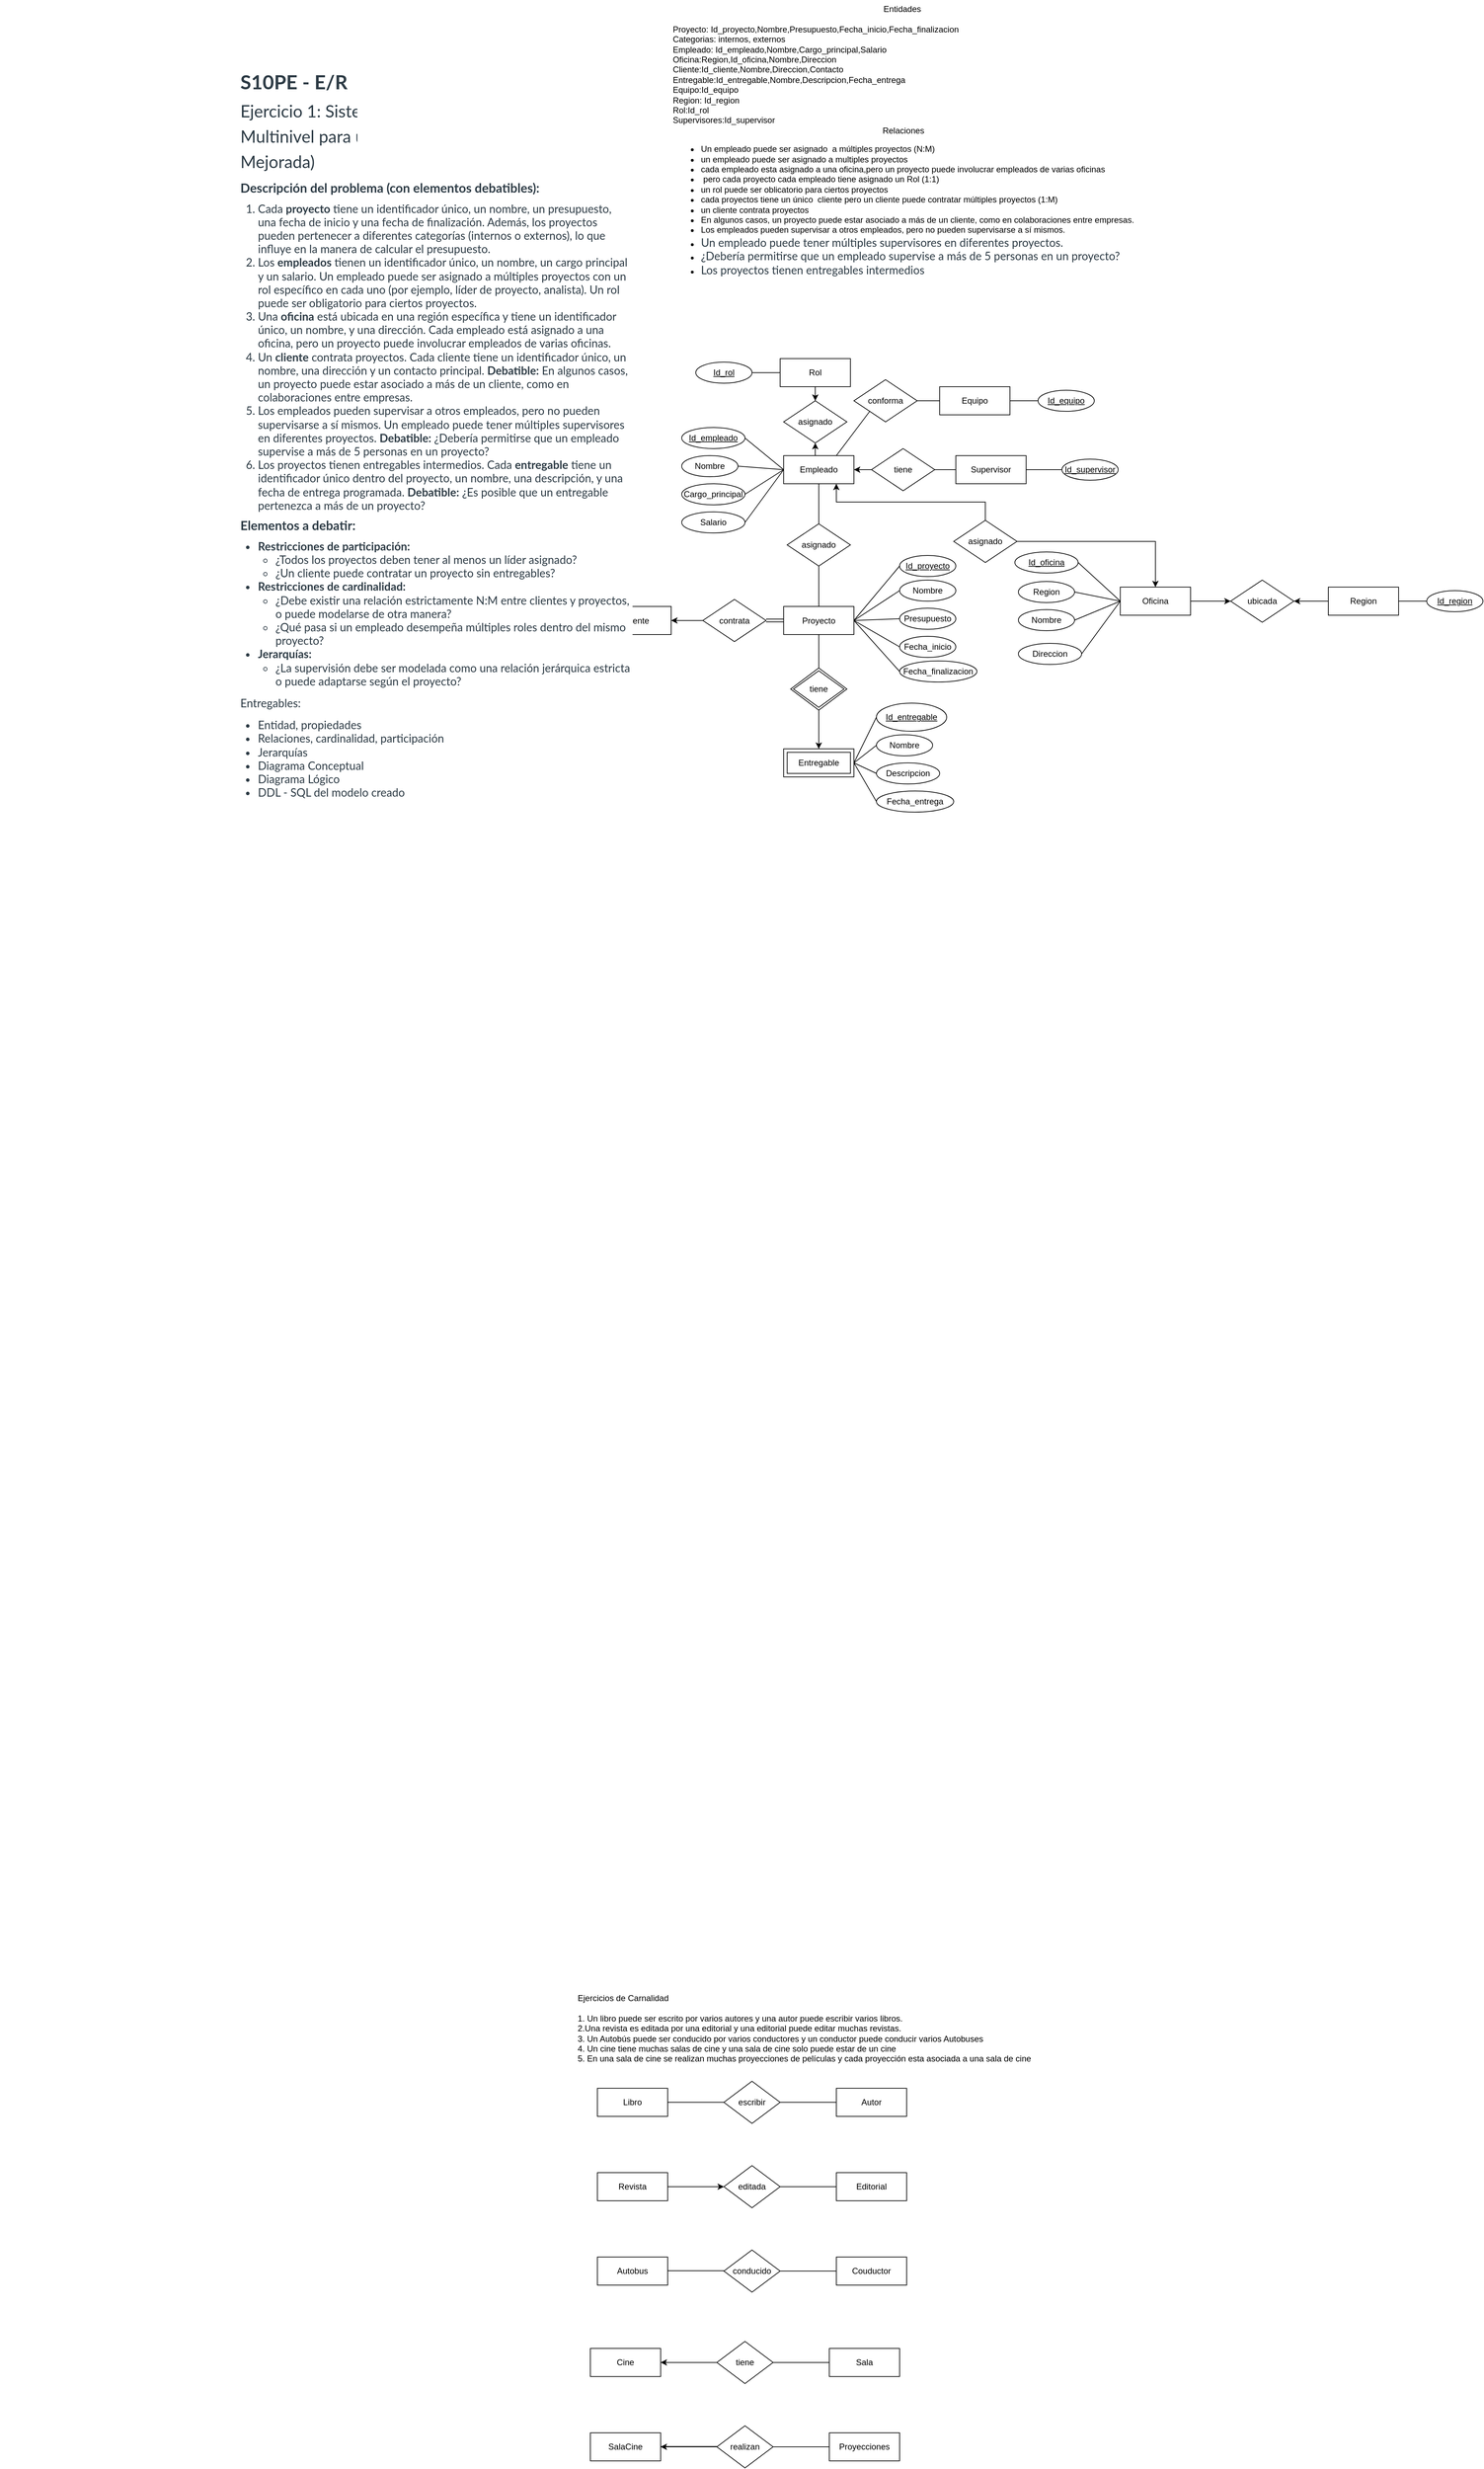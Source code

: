 <mxfile version="25.0.3">
  <diagram name="Página-1" id="AHGPUvhiCxzR-PQ16k5C">
    <mxGraphModel dx="1947" dy="5194" grid="1" gridSize="10" guides="1" tooltips="1" connect="1" arrows="1" fold="1" page="1" pageScale="1" pageWidth="827" pageHeight="1169" math="0" shadow="0">
      <root>
        <mxCell id="0" />
        <mxCell id="1" parent="0" />
        <mxCell id="FphDkbnha6Hn7tpk1yiQ-1" value="Libro" style="whiteSpace=wrap;html=1;align=center;" parent="1" vertex="1">
          <mxGeometry x="140" y="-710" width="100" height="40" as="geometry" />
        </mxCell>
        <mxCell id="FphDkbnha6Hn7tpk1yiQ-2" value="escribir" style="shape=rhombus;perimeter=rhombusPerimeter;whiteSpace=wrap;html=1;align=center;" parent="1" vertex="1">
          <mxGeometry x="320" y="-720" width="80" height="60" as="geometry" />
        </mxCell>
        <mxCell id="FphDkbnha6Hn7tpk1yiQ-3" value="Autor" style="whiteSpace=wrap;html=1;align=center;" parent="1" vertex="1">
          <mxGeometry x="480" y="-710" width="100" height="40" as="geometry" />
        </mxCell>
        <mxCell id="FphDkbnha6Hn7tpk1yiQ-5" value="" style="endArrow=none;html=1;rounded=0;exitX=1;exitY=0.5;exitDx=0;exitDy=0;" parent="1" source="FphDkbnha6Hn7tpk1yiQ-1" edge="1">
          <mxGeometry relative="1" as="geometry">
            <mxPoint x="254" y="-690.5" as="sourcePoint" />
            <mxPoint x="320" y="-690" as="targetPoint" />
          </mxGeometry>
        </mxCell>
        <mxCell id="FphDkbnha6Hn7tpk1yiQ-9" value="" style="endArrow=none;html=1;rounded=0;exitX=1;exitY=0.5;exitDx=0;exitDy=0;entryX=0;entryY=0.5;entryDx=0;entryDy=0;" parent="1" source="FphDkbnha6Hn7tpk1yiQ-2" target="FphDkbnha6Hn7tpk1yiQ-3" edge="1">
          <mxGeometry relative="1" as="geometry">
            <mxPoint x="250" y="-680" as="sourcePoint" />
            <mxPoint x="330" y="-680" as="targetPoint" />
          </mxGeometry>
        </mxCell>
        <mxCell id="FphDkbnha6Hn7tpk1yiQ-16" value="" style="edgeStyle=orthogonalEdgeStyle;rounded=0;orthogonalLoop=1;jettySize=auto;html=1;" parent="1" source="FphDkbnha6Hn7tpk1yiQ-10" target="FphDkbnha6Hn7tpk1yiQ-11" edge="1">
          <mxGeometry relative="1" as="geometry" />
        </mxCell>
        <mxCell id="FphDkbnha6Hn7tpk1yiQ-10" value="Revista" style="whiteSpace=wrap;html=1;align=center;" parent="1" vertex="1">
          <mxGeometry x="140" y="-590" width="100" height="40" as="geometry" />
        </mxCell>
        <mxCell id="FphDkbnha6Hn7tpk1yiQ-11" value="editada" style="shape=rhombus;perimeter=rhombusPerimeter;whiteSpace=wrap;html=1;align=center;" parent="1" vertex="1">
          <mxGeometry x="320" y="-600" width="80" height="60" as="geometry" />
        </mxCell>
        <mxCell id="FphDkbnha6Hn7tpk1yiQ-12" value="Editorial" style="whiteSpace=wrap;html=1;align=center;" parent="1" vertex="1">
          <mxGeometry x="480" y="-590" width="100" height="40" as="geometry" />
        </mxCell>
        <mxCell id="FphDkbnha6Hn7tpk1yiQ-14" value="" style="endArrow=none;html=1;rounded=0;exitX=1;exitY=0.5;exitDx=0;exitDy=0;entryX=0;entryY=0.5;entryDx=0;entryDy=0;" parent="1" source="FphDkbnha6Hn7tpk1yiQ-11" target="FphDkbnha6Hn7tpk1yiQ-12" edge="1">
          <mxGeometry relative="1" as="geometry">
            <mxPoint x="250" y="-560" as="sourcePoint" />
            <mxPoint x="330" y="-560" as="targetPoint" />
          </mxGeometry>
        </mxCell>
        <mxCell id="FphDkbnha6Hn7tpk1yiQ-19" value="Autobus" style="whiteSpace=wrap;html=1;align=center;" parent="1" vertex="1">
          <mxGeometry x="140" y="-470" width="100" height="40" as="geometry" />
        </mxCell>
        <mxCell id="FphDkbnha6Hn7tpk1yiQ-20" value="conducido" style="shape=rhombus;perimeter=rhombusPerimeter;whiteSpace=wrap;html=1;align=center;" parent="1" vertex="1">
          <mxGeometry x="320" y="-480" width="80" height="60" as="geometry" />
        </mxCell>
        <mxCell id="FphDkbnha6Hn7tpk1yiQ-21" value="Couductor" style="whiteSpace=wrap;html=1;align=center;" parent="1" vertex="1">
          <mxGeometry x="480" y="-470" width="100" height="40" as="geometry" />
        </mxCell>
        <mxCell id="FphDkbnha6Hn7tpk1yiQ-22" value="" style="endArrow=none;html=1;rounded=0;exitX=1;exitY=0.5;exitDx=0;exitDy=0;entryX=0;entryY=0.5;entryDx=0;entryDy=0;" parent="1" source="FphDkbnha6Hn7tpk1yiQ-20" target="FphDkbnha6Hn7tpk1yiQ-21" edge="1">
          <mxGeometry relative="1" as="geometry">
            <mxPoint x="250" y="-440" as="sourcePoint" />
            <mxPoint x="330" y="-440" as="targetPoint" />
          </mxGeometry>
        </mxCell>
        <mxCell id="FphDkbnha6Hn7tpk1yiQ-23" value="" style="endArrow=none;html=1;rounded=0;exitX=1;exitY=0.5;exitDx=0;exitDy=0;" parent="1" edge="1">
          <mxGeometry relative="1" as="geometry">
            <mxPoint x="240" y="-450.5" as="sourcePoint" />
            <mxPoint x="320" y="-450.5" as="targetPoint" />
          </mxGeometry>
        </mxCell>
        <mxCell id="FphDkbnha6Hn7tpk1yiQ-24" value="Cine" style="whiteSpace=wrap;html=1;align=center;" parent="1" vertex="1">
          <mxGeometry x="130" y="-340" width="100" height="40" as="geometry" />
        </mxCell>
        <mxCell id="FphDkbnha6Hn7tpk1yiQ-29" style="edgeStyle=orthogonalEdgeStyle;rounded=0;orthogonalLoop=1;jettySize=auto;html=1;exitX=0;exitY=0.5;exitDx=0;exitDy=0;" parent="1" source="FphDkbnha6Hn7tpk1yiQ-25" target="FphDkbnha6Hn7tpk1yiQ-24" edge="1">
          <mxGeometry relative="1" as="geometry" />
        </mxCell>
        <mxCell id="FphDkbnha6Hn7tpk1yiQ-25" value="tiene" style="shape=rhombus;perimeter=rhombusPerimeter;whiteSpace=wrap;html=1;align=center;" parent="1" vertex="1">
          <mxGeometry x="310" y="-350" width="80" height="60" as="geometry" />
        </mxCell>
        <mxCell id="FphDkbnha6Hn7tpk1yiQ-26" value="Sala" style="whiteSpace=wrap;html=1;align=center;" parent="1" vertex="1">
          <mxGeometry x="470" y="-340" width="100" height="40" as="geometry" />
        </mxCell>
        <mxCell id="FphDkbnha6Hn7tpk1yiQ-27" value="" style="endArrow=none;html=1;rounded=0;exitX=1;exitY=0.5;exitDx=0;exitDy=0;" parent="1" source="FphDkbnha6Hn7tpk1yiQ-24" edge="1">
          <mxGeometry relative="1" as="geometry">
            <mxPoint x="244" y="-320.5" as="sourcePoint" />
            <mxPoint x="310" y="-320" as="targetPoint" />
          </mxGeometry>
        </mxCell>
        <mxCell id="FphDkbnha6Hn7tpk1yiQ-28" value="" style="endArrow=none;html=1;rounded=0;exitX=1;exitY=0.5;exitDx=0;exitDy=0;entryX=0;entryY=0.5;entryDx=0;entryDy=0;" parent="1" source="FphDkbnha6Hn7tpk1yiQ-25" target="FphDkbnha6Hn7tpk1yiQ-26" edge="1">
          <mxGeometry relative="1" as="geometry">
            <mxPoint x="240" y="-310" as="sourcePoint" />
            <mxPoint x="320" y="-310" as="targetPoint" />
          </mxGeometry>
        </mxCell>
        <mxCell id="FphDkbnha6Hn7tpk1yiQ-30" value="SalaCine" style="whiteSpace=wrap;html=1;align=center;" parent="1" vertex="1">
          <mxGeometry x="130" y="-220" width="100" height="40" as="geometry" />
        </mxCell>
        <mxCell id="FphDkbnha6Hn7tpk1yiQ-36" style="edgeStyle=orthogonalEdgeStyle;rounded=0;orthogonalLoop=1;jettySize=auto;html=1;exitX=0;exitY=0.5;exitDx=0;exitDy=0;entryX=1;entryY=0.5;entryDx=0;entryDy=0;" parent="1" source="FphDkbnha6Hn7tpk1yiQ-32" target="FphDkbnha6Hn7tpk1yiQ-30" edge="1">
          <mxGeometry relative="1" as="geometry" />
        </mxCell>
        <mxCell id="FphDkbnha6Hn7tpk1yiQ-32" value="realizan" style="shape=rhombus;perimeter=rhombusPerimeter;whiteSpace=wrap;html=1;align=center;" parent="1" vertex="1">
          <mxGeometry x="310" y="-230" width="80" height="60" as="geometry" />
        </mxCell>
        <mxCell id="FphDkbnha6Hn7tpk1yiQ-33" value="Proyecciones" style="whiteSpace=wrap;html=1;align=center;" parent="1" vertex="1">
          <mxGeometry x="470" y="-220" width="100" height="40" as="geometry" />
        </mxCell>
        <mxCell id="FphDkbnha6Hn7tpk1yiQ-34" value="" style="endArrow=none;html=1;rounded=0;exitX=1;exitY=0.5;exitDx=0;exitDy=0;" parent="1" edge="1">
          <mxGeometry relative="1" as="geometry">
            <mxPoint x="230" y="-200.5" as="sourcePoint" />
            <mxPoint x="310" y="-200.5" as="targetPoint" />
          </mxGeometry>
        </mxCell>
        <mxCell id="FphDkbnha6Hn7tpk1yiQ-35" value="" style="endArrow=none;html=1;rounded=0;exitX=1;exitY=0.5;exitDx=0;exitDy=0;entryX=0;entryY=0.5;entryDx=0;entryDy=0;" parent="1" source="FphDkbnha6Hn7tpk1yiQ-32" target="FphDkbnha6Hn7tpk1yiQ-33" edge="1">
          <mxGeometry relative="1" as="geometry">
            <mxPoint x="240" y="-190" as="sourcePoint" />
            <mxPoint x="320" y="-190" as="targetPoint" />
          </mxGeometry>
        </mxCell>
        <mxCell id="FphDkbnha6Hn7tpk1yiQ-37" value="&lt;div&gt;Ejercicios de Carnalidad&lt;/div&gt;&lt;div&gt;&lt;br&gt;&lt;/div&gt;1. Un libro puede ser escrito por varios autores y una autor puede escribir varios libros.&lt;div&gt;2.&lt;span style=&quot;background-color: initial;&quot;&gt;Una revista es editada por una editorial y una editorial puede editar muchas revistas.&amp;nbsp;&lt;/span&gt;&lt;/div&gt;&lt;div&gt;3. Un Autobús puede ser conducido por varios conductores y un conductor puede conducir varios Autobuses&amp;nbsp;&lt;/div&gt;&lt;div&gt;4. Un cine tiene muchas salas de cine y una sala de cine solo puede estar de un cine&lt;/div&gt;&lt;div&gt;5. En una sala de cine se realizan muchas proyecciones de películas y cada proyección esta asociada a una sala de cine&lt;/div&gt;" style="text;html=1;align=left;verticalAlign=middle;resizable=0;points=[];autosize=1;strokeColor=none;fillColor=none;" parent="1" vertex="1">
          <mxGeometry x="110" y="-850" width="670" height="110" as="geometry" />
        </mxCell>
        <mxCell id="FphDkbnha6Hn7tpk1yiQ-38" value="&lt;h3 style=&quot;margin: 6px 0px; font-family: &amp;quot;Lato Extended&amp;quot;, Lato, &amp;quot;Helvetica Neue&amp;quot;, Helvetica, Arial, sans-serif; font-weight: normal; line-height: 1.5; text-rendering: optimizelegibility; font-size: 1.5em; color: rgb(45, 59, 69); text-wrap: wrap; background-color: rgb(255, 255, 255);&quot;&gt;&lt;br&gt;&lt;/h3&gt;" style="text;html=1;align=left;verticalAlign=middle;resizable=0;points=[];autosize=1;strokeColor=none;fillColor=none;" parent="1" vertex="1">
          <mxGeometry x="-710" y="-3365" width="20" height="50" as="geometry" />
        </mxCell>
        <mxCell id="FphDkbnha6Hn7tpk1yiQ-39" value="Proyecto" style="whiteSpace=wrap;html=1;align=center;" parent="1" vertex="1">
          <mxGeometry x="405" y="-2817.5" width="100" height="40" as="geometry" />
        </mxCell>
        <mxCell id="FphDkbnha6Hn7tpk1yiQ-40" value="Id_proyecto" style="ellipse;whiteSpace=wrap;html=1;align=center;fontStyle=4;" parent="1" vertex="1">
          <mxGeometry x="570" y="-2890" width="80" height="30" as="geometry" />
        </mxCell>
        <mxCell id="FphDkbnha6Hn7tpk1yiQ-42" value="Nombre" style="ellipse;whiteSpace=wrap;html=1;align=center;" parent="1" vertex="1">
          <mxGeometry x="570" y="-2855" width="80" height="30" as="geometry" />
        </mxCell>
        <mxCell id="FphDkbnha6Hn7tpk1yiQ-43" value="Presupuesto" style="ellipse;whiteSpace=wrap;html=1;align=center;" parent="1" vertex="1">
          <mxGeometry x="570" y="-2815" width="80" height="30" as="geometry" />
        </mxCell>
        <mxCell id="FphDkbnha6Hn7tpk1yiQ-44" value="Fecha_inicio" style="ellipse;whiteSpace=wrap;html=1;align=center;" parent="1" vertex="1">
          <mxGeometry x="570" y="-2775" width="80" height="30" as="geometry" />
        </mxCell>
        <mxCell id="FphDkbnha6Hn7tpk1yiQ-45" value="Fecha_finalizacion" style="ellipse;whiteSpace=wrap;html=1;align=center;" parent="1" vertex="1">
          <mxGeometry x="570" y="-2740" width="110" height="30" as="geometry" />
        </mxCell>
        <mxCell id="FphDkbnha6Hn7tpk1yiQ-46" value="Entidades&amp;nbsp;&lt;div&gt;&lt;br&gt;&lt;div style=&quot;text-align: left;&quot;&gt;Proyecto: Id_proyecto,Nombre,Presupuesto,Fecha_inicio,Fecha_finalizacion&lt;/div&gt;&lt;div style=&quot;text-align: left;&quot;&gt;Categorias: internos, externos&lt;/div&gt;&lt;div style=&quot;text-align: left;&quot;&gt;Empleado: Id_empleado,Nombre,Cargo_principal,Salario&lt;/div&gt;&lt;div style=&quot;text-align: left;&quot;&gt;Oficina:Region,Id_oficina,Nombre,Direccion&lt;/div&gt;&lt;div style=&quot;text-align: left;&quot;&gt;Cliente:Id_cliente,Nombre,Direccion,Contacto&lt;/div&gt;&lt;div style=&quot;text-align: left;&quot;&gt;Entregable:Id_entregable,Nombre,Descripcion,Fecha_entrega&lt;/div&gt;&lt;div style=&quot;text-align: left;&quot;&gt;Equipo:Id_equipo&lt;/div&gt;&lt;div style=&quot;text-align: left;&quot;&gt;Region: Id_region&lt;/div&gt;&lt;div style=&quot;text-align: left;&quot;&gt;Rol:Id_rol&lt;/div&gt;&lt;div style=&quot;text-align: left;&quot;&gt;Supervisores:Id_supervisor&lt;/div&gt;&lt;div&gt;Relaciones&lt;/div&gt;&lt;div&gt;&lt;ul&gt;&lt;li style=&quot;text-align: left;&quot;&gt;Un empleado puede ser asignado&amp;nbsp; a múltiples proyectos (N:M)&lt;/li&gt;&lt;li style=&quot;text-align: left;&quot;&gt;un empleado puede ser asignado a multiples proyectos&lt;/li&gt;&lt;li style=&quot;text-align: left;&quot;&gt;cada empleado esta asignado a una oficina,pero un proyecto puede involucrar empleados de varias oficinas&lt;/li&gt;&lt;li style=&quot;text-align: left;&quot;&gt;&amp;nbsp;pero cada proyecto cada empleado tiene asignado un Rol (1:1)&lt;/li&gt;&lt;li style=&quot;text-align: left;&quot;&gt;un rol puede ser oblicatorio para ciertos proyectos&lt;/li&gt;&lt;li style=&quot;text-align: left;&quot;&gt;cada proyectos tiene un único&amp;nbsp; cliente pero un cliente puede contratar múltiples proyectos (1:M)&lt;/li&gt;&lt;li style=&quot;text-align: left;&quot;&gt;un cliente contrata proyectos&amp;nbsp;&lt;/li&gt;&lt;li style=&quot;text-align: left;&quot;&gt;En algunos casos, un proyecto puede estar asociado a más de un cliente, como en colaboraciones entre empresas.&lt;/li&gt;&lt;li style=&quot;text-align: left;&quot;&gt;Los empleados pueden supervisar a otros empleados, pero no pueden supervisarse a sí mismos.&lt;/li&gt;&lt;li style=&quot;text-align: left;&quot;&gt;&lt;span style=&quot;color: rgb(45, 59, 69); font-family: LatoWeb, &amp;quot;Lato Extended&amp;quot;, Lato, &amp;quot;Helvetica Neue&amp;quot;, Helvetica, Arial, sans-serif; font-size: 16px; text-wrap-mode: wrap; background-color: rgb(255, 255, 255);&quot;&gt;Un empleado puede tener múltiples supervisores en diferentes proyectos.&lt;/span&gt;&lt;/li&gt;&lt;li style=&quot;text-align: left;&quot;&gt;&lt;span style=&quot;color: rgb(45, 59, 69); font-family: LatoWeb, &amp;quot;Lato Extended&amp;quot;, Lato, &amp;quot;Helvetica Neue&amp;quot;, Helvetica, Arial, sans-serif; font-size: 16px; text-wrap-mode: wrap; background-color: rgb(255, 255, 255);&quot;&gt;¿Debería permitirse que un empleado supervise a más de 5 personas en un proyecto?&lt;/span&gt;&lt;/li&gt;&lt;li style=&quot;text-align: left;&quot;&gt;&lt;span style=&quot;color: rgb(45, 59, 69); font-family: LatoWeb, &amp;quot;Lato Extended&amp;quot;, Lato, &amp;quot;Helvetica Neue&amp;quot;, Helvetica, Arial, sans-serif; font-size: 16px; text-wrap-mode: wrap; background-color: rgb(255, 255, 255);&quot;&gt;Los proyectos tienen entregables intermedios&lt;/span&gt;&lt;/li&gt;&lt;/ul&gt;&lt;/div&gt;&lt;/div&gt;" style="text;html=1;align=center;verticalAlign=middle;resizable=0;points=[];autosize=1;strokeColor=none;fillColor=none;" parent="1" vertex="1">
          <mxGeometry x="235" y="-3680" width="680" height="410" as="geometry" />
        </mxCell>
        <mxCell id="FphDkbnha6Hn7tpk1yiQ-118" style="edgeStyle=orthogonalEdgeStyle;rounded=0;orthogonalLoop=1;jettySize=auto;html=1;exitX=0.5;exitY=0;exitDx=0;exitDy=0;entryX=0.5;entryY=1;entryDx=0;entryDy=0;" parent="1" source="FphDkbnha6Hn7tpk1yiQ-47" target="FphDkbnha6Hn7tpk1yiQ-116" edge="1">
          <mxGeometry relative="1" as="geometry" />
        </mxCell>
        <mxCell id="FphDkbnha6Hn7tpk1yiQ-47" value="Empleado" style="whiteSpace=wrap;html=1;align=center;" parent="1" vertex="1">
          <mxGeometry x="405" y="-3032" width="100" height="40" as="geometry" />
        </mxCell>
        <mxCell id="FphDkbnha6Hn7tpk1yiQ-48" value="&lt;span style=&quot;text-wrap: nowrap;&quot;&gt;Id_empleado&lt;/span&gt;" style="ellipse;whiteSpace=wrap;html=1;align=center;fontStyle=4;" parent="1" vertex="1">
          <mxGeometry x="260" y="-3072" width="90" height="30" as="geometry" />
        </mxCell>
        <mxCell id="FphDkbnha6Hn7tpk1yiQ-49" value="Nombre" style="ellipse;whiteSpace=wrap;html=1;align=center;" parent="1" vertex="1">
          <mxGeometry x="260" y="-3032" width="80" height="30" as="geometry" />
        </mxCell>
        <mxCell id="FphDkbnha6Hn7tpk1yiQ-50" value="&lt;span style=&quot;text-wrap: nowrap;&quot;&gt;Cargo_principal&lt;/span&gt;" style="ellipse;whiteSpace=wrap;html=1;align=center;" parent="1" vertex="1">
          <mxGeometry x="260" y="-2992" width="90" height="30" as="geometry" />
        </mxCell>
        <mxCell id="FphDkbnha6Hn7tpk1yiQ-51" value="&lt;span style=&quot;text-wrap: nowrap;&quot;&gt;Salario&lt;/span&gt;" style="ellipse;whiteSpace=wrap;html=1;align=center;" parent="1" vertex="1">
          <mxGeometry x="260" y="-2952" width="90" height="30" as="geometry" />
        </mxCell>
        <mxCell id="FphDkbnha6Hn7tpk1yiQ-52" value="asignado" style="shape=rhombus;perimeter=rhombusPerimeter;whiteSpace=wrap;html=1;align=center;" parent="1" vertex="1">
          <mxGeometry x="410" y="-2935" width="90" height="60" as="geometry" />
        </mxCell>
        <mxCell id="FphDkbnha6Hn7tpk1yiQ-129" style="edgeStyle=orthogonalEdgeStyle;rounded=0;orthogonalLoop=1;jettySize=auto;html=1;exitX=1;exitY=0.5;exitDx=0;exitDy=0;entryX=0;entryY=0.5;entryDx=0;entryDy=0;" parent="1" source="FphDkbnha6Hn7tpk1yiQ-53" target="FphDkbnha6Hn7tpk1yiQ-66" edge="1">
          <mxGeometry relative="1" as="geometry" />
        </mxCell>
        <mxCell id="FphDkbnha6Hn7tpk1yiQ-53" value="Oficina" style="whiteSpace=wrap;html=1;align=center;" parent="1" vertex="1">
          <mxGeometry x="884" y="-2845" width="100" height="40" as="geometry" />
        </mxCell>
        <mxCell id="FphDkbnha6Hn7tpk1yiQ-55" value="&lt;span style=&quot;text-wrap: nowrap;&quot;&gt;Id_oficina&lt;/span&gt;" style="ellipse;whiteSpace=wrap;html=1;align=center;fontStyle=4;" parent="1" vertex="1">
          <mxGeometry x="734" y="-2895" width="90" height="30" as="geometry" />
        </mxCell>
        <mxCell id="FphDkbnha6Hn7tpk1yiQ-56" value="&lt;span style=&quot;text-wrap: nowrap;&quot;&gt;Region&lt;/span&gt;" style="ellipse;whiteSpace=wrap;html=1;align=center;" parent="1" vertex="1">
          <mxGeometry x="739" y="-2853" width="80" height="30" as="geometry" />
        </mxCell>
        <mxCell id="FphDkbnha6Hn7tpk1yiQ-57" value="Nombre" style="ellipse;whiteSpace=wrap;html=1;align=center;" parent="1" vertex="1">
          <mxGeometry x="739" y="-2813" width="80" height="30" as="geometry" />
        </mxCell>
        <mxCell id="FphDkbnha6Hn7tpk1yiQ-58" value="&lt;span style=&quot;text-wrap: nowrap;&quot;&gt;Direccion&lt;/span&gt;" style="ellipse;whiteSpace=wrap;html=1;align=center;" parent="1" vertex="1">
          <mxGeometry x="739" y="-2765" width="90" height="30" as="geometry" />
        </mxCell>
        <mxCell id="FphDkbnha6Hn7tpk1yiQ-131" style="edgeStyle=orthogonalEdgeStyle;rounded=0;orthogonalLoop=1;jettySize=auto;html=1;exitX=0;exitY=0.5;exitDx=0;exitDy=0;entryX=1;entryY=0.5;entryDx=0;entryDy=0;" parent="1" source="FphDkbnha6Hn7tpk1yiQ-59" target="FphDkbnha6Hn7tpk1yiQ-66" edge="1">
          <mxGeometry relative="1" as="geometry">
            <mxPoint x="1180" y="-2820" as="targetPoint" />
          </mxGeometry>
        </mxCell>
        <mxCell id="FphDkbnha6Hn7tpk1yiQ-59" value="&lt;span style=&quot;text-wrap: nowrap;&quot;&gt;Region&lt;/span&gt;" style="whiteSpace=wrap;html=1;align=center;" parent="1" vertex="1">
          <mxGeometry x="1180" y="-2845" width="100" height="40" as="geometry" />
        </mxCell>
        <mxCell id="FphDkbnha6Hn7tpk1yiQ-61" value="&lt;span style=&quot;text-wrap: nowrap;&quot;&gt;Cliente&lt;/span&gt;" style="whiteSpace=wrap;html=1;align=center;" parent="1" vertex="1">
          <mxGeometry x="145" y="-2817.5" width="100" height="40" as="geometry" />
        </mxCell>
        <mxCell id="FphDkbnha6Hn7tpk1yiQ-62" value="&lt;span style=&quot;text-wrap: nowrap;&quot;&gt;Id_cliente&lt;/span&gt;" style="ellipse;whiteSpace=wrap;html=1;align=center;fontStyle=4;" parent="1" vertex="1">
          <mxGeometry x="30" y="-2860" width="80" height="30" as="geometry" />
        </mxCell>
        <mxCell id="FphDkbnha6Hn7tpk1yiQ-63" value="Nombre" style="ellipse;whiteSpace=wrap;html=1;align=center;" parent="1" vertex="1">
          <mxGeometry x="30" y="-2815" width="80" height="25" as="geometry" />
        </mxCell>
        <mxCell id="FphDkbnha6Hn7tpk1yiQ-64" value="&lt;span style=&quot;text-wrap: nowrap;&quot;&gt;Direccion&lt;/span&gt;" style="ellipse;whiteSpace=wrap;html=1;align=center;" parent="1" vertex="1">
          <mxGeometry x="30" y="-2780" width="90" height="30" as="geometry" />
        </mxCell>
        <mxCell id="FphDkbnha6Hn7tpk1yiQ-65" value="&lt;span style=&quot;text-wrap: nowrap;&quot;&gt;Contacto&lt;/span&gt;" style="ellipse;whiteSpace=wrap;html=1;align=center;" parent="1" vertex="1">
          <mxGeometry x="30" y="-2735" width="90" height="30" as="geometry" />
        </mxCell>
        <mxCell id="FphDkbnha6Hn7tpk1yiQ-66" value="ubicada" style="shape=rhombus;perimeter=rhombusPerimeter;whiteSpace=wrap;html=1;align=center;" parent="1" vertex="1">
          <mxGeometry x="1041" y="-2855" width="90" height="60" as="geometry" />
        </mxCell>
        <mxCell id="FphDkbnha6Hn7tpk1yiQ-67" value="&lt;span style=&quot;text-wrap: nowrap;&quot;&gt;Entregable&lt;/span&gt;" style="shape=ext;margin=3;double=1;whiteSpace=wrap;html=1;align=center;" parent="1" vertex="1">
          <mxGeometry x="405" y="-2615" width="100" height="40" as="geometry" />
        </mxCell>
        <mxCell id="FphDkbnha6Hn7tpk1yiQ-69" value="Nombre" style="ellipse;whiteSpace=wrap;html=1;align=center;" parent="1" vertex="1">
          <mxGeometry x="537" y="-2635" width="80" height="30" as="geometry" />
        </mxCell>
        <mxCell id="FphDkbnha6Hn7tpk1yiQ-70" value="&lt;span style=&quot;text-wrap: nowrap;&quot;&gt;Descripcion&lt;/span&gt;" style="ellipse;whiteSpace=wrap;html=1;align=center;" parent="1" vertex="1">
          <mxGeometry x="537" y="-2595" width="90" height="30" as="geometry" />
        </mxCell>
        <mxCell id="FphDkbnha6Hn7tpk1yiQ-71" value="&lt;span style=&quot;text-wrap: nowrap;&quot;&gt;Fecha_entrega&lt;/span&gt;" style="ellipse;whiteSpace=wrap;html=1;align=center;" parent="1" vertex="1">
          <mxGeometry x="537" y="-2555" width="110" height="30" as="geometry" />
        </mxCell>
        <mxCell id="FphDkbnha6Hn7tpk1yiQ-127" style="edgeStyle=orthogonalEdgeStyle;rounded=0;orthogonalLoop=1;jettySize=auto;html=1;exitX=0.5;exitY=1;exitDx=0;exitDy=0;" parent="1" source="FphDkbnha6Hn7tpk1yiQ-73" target="FphDkbnha6Hn7tpk1yiQ-67" edge="1">
          <mxGeometry relative="1" as="geometry" />
        </mxCell>
        <mxCell id="FphDkbnha6Hn7tpk1yiQ-73" value="tiene" style="shape=rhombus;double=1;perimeter=rhombusPerimeter;whiteSpace=wrap;html=1;align=center;" parent="1" vertex="1">
          <mxGeometry x="415" y="-2730" width="80" height="60" as="geometry" />
        </mxCell>
        <mxCell id="FphDkbnha6Hn7tpk1yiQ-76" value="" style="endArrow=none;html=1;rounded=0;exitX=0;exitY=0.5;exitDx=0;exitDy=0;entryX=1;entryY=0.5;entryDx=0;entryDy=0;" parent="1" source="FphDkbnha6Hn7tpk1yiQ-40" target="FphDkbnha6Hn7tpk1yiQ-39" edge="1">
          <mxGeometry relative="1" as="geometry">
            <mxPoint x="681" y="-2710" as="sourcePoint" />
            <mxPoint x="710" y="-2790" as="targetPoint" />
          </mxGeometry>
        </mxCell>
        <mxCell id="FphDkbnha6Hn7tpk1yiQ-77" value="" style="endArrow=none;html=1;rounded=0;exitX=0;exitY=0.5;exitDx=0;exitDy=0;entryX=1;entryY=0.5;entryDx=0;entryDy=0;" parent="1" source="FphDkbnha6Hn7tpk1yiQ-42" target="FphDkbnha6Hn7tpk1yiQ-39" edge="1">
          <mxGeometry relative="1" as="geometry">
            <mxPoint x="660" y="-2870" as="sourcePoint" />
            <mxPoint x="715" y="-2787.5" as="targetPoint" />
          </mxGeometry>
        </mxCell>
        <mxCell id="FphDkbnha6Hn7tpk1yiQ-78" value="" style="endArrow=none;html=1;rounded=0;exitX=0;exitY=0.5;exitDx=0;exitDy=0;entryX=1;entryY=0.5;entryDx=0;entryDy=0;" parent="1" source="FphDkbnha6Hn7tpk1yiQ-43" target="FphDkbnha6Hn7tpk1yiQ-39" edge="1">
          <mxGeometry relative="1" as="geometry">
            <mxPoint x="660" y="-2830" as="sourcePoint" />
            <mxPoint x="715" y="-2787.5" as="targetPoint" />
          </mxGeometry>
        </mxCell>
        <mxCell id="FphDkbnha6Hn7tpk1yiQ-79" value="" style="endArrow=none;html=1;rounded=0;exitX=0;exitY=0.5;exitDx=0;exitDy=0;entryX=1;entryY=0.5;entryDx=0;entryDy=0;" parent="1" source="FphDkbnha6Hn7tpk1yiQ-44" target="FphDkbnha6Hn7tpk1yiQ-39" edge="1">
          <mxGeometry relative="1" as="geometry">
            <mxPoint x="660" y="-2790" as="sourcePoint" />
            <mxPoint x="715" y="-2787.5" as="targetPoint" />
          </mxGeometry>
        </mxCell>
        <mxCell id="FphDkbnha6Hn7tpk1yiQ-80" value="" style="endArrow=none;html=1;rounded=0;exitX=0;exitY=0.5;exitDx=0;exitDy=0;entryX=1;entryY=0.5;entryDx=0;entryDy=0;" parent="1" source="FphDkbnha6Hn7tpk1yiQ-45" target="FphDkbnha6Hn7tpk1yiQ-39" edge="1">
          <mxGeometry relative="1" as="geometry">
            <mxPoint x="660" y="-2750" as="sourcePoint" />
            <mxPoint x="510" y="-2790" as="targetPoint" />
          </mxGeometry>
        </mxCell>
        <mxCell id="FphDkbnha6Hn7tpk1yiQ-81" value="" style="endArrow=none;html=1;rounded=0;exitX=1;exitY=0.5;exitDx=0;exitDy=0;entryX=0;entryY=0.5;entryDx=0;entryDy=0;" parent="1" source="FphDkbnha6Hn7tpk1yiQ-48" target="FphDkbnha6Hn7tpk1yiQ-47" edge="1">
          <mxGeometry relative="1" as="geometry">
            <mxPoint x="370" y="-3092" as="sourcePoint" />
            <mxPoint x="441" y="-3002" as="targetPoint" />
          </mxGeometry>
        </mxCell>
        <mxCell id="FphDkbnha6Hn7tpk1yiQ-82" value="" style="endArrow=none;html=1;rounded=0;exitX=1;exitY=0.5;exitDx=0;exitDy=0;entryX=0;entryY=0.5;entryDx=0;entryDy=0;" parent="1" source="FphDkbnha6Hn7tpk1yiQ-49" target="FphDkbnha6Hn7tpk1yiQ-47" edge="1">
          <mxGeometry relative="1" as="geometry">
            <mxPoint x="362" y="-3040" as="sourcePoint" />
            <mxPoint x="420" y="-2997" as="targetPoint" />
          </mxGeometry>
        </mxCell>
        <mxCell id="FphDkbnha6Hn7tpk1yiQ-83" value="" style="endArrow=none;html=1;rounded=0;exitX=1;exitY=0.5;exitDx=0;exitDy=0;entryX=0;entryY=0.5;entryDx=0;entryDy=0;" parent="1" source="FphDkbnha6Hn7tpk1yiQ-50" target="FphDkbnha6Hn7tpk1yiQ-47" edge="1">
          <mxGeometry relative="1" as="geometry">
            <mxPoint x="350" y="-3007" as="sourcePoint" />
            <mxPoint x="420" y="-2997" as="targetPoint" />
          </mxGeometry>
        </mxCell>
        <mxCell id="FphDkbnha6Hn7tpk1yiQ-84" value="" style="endArrow=none;html=1;rounded=0;exitX=1;exitY=0.5;exitDx=0;exitDy=0;entryX=0;entryY=0.5;entryDx=0;entryDy=0;" parent="1" source="FphDkbnha6Hn7tpk1yiQ-51" target="FphDkbnha6Hn7tpk1yiQ-47" edge="1">
          <mxGeometry relative="1" as="geometry">
            <mxPoint x="360" y="-2967" as="sourcePoint" />
            <mxPoint x="420" y="-2997" as="targetPoint" />
          </mxGeometry>
        </mxCell>
        <mxCell id="FphDkbnha6Hn7tpk1yiQ-85" value="" style="endArrow=none;html=1;rounded=0;exitX=1;exitY=0.5;exitDx=0;exitDy=0;entryX=0;entryY=0.5;entryDx=0;entryDy=0;" parent="1" source="FphDkbnha6Hn7tpk1yiQ-62" target="FphDkbnha6Hn7tpk1yiQ-61" edge="1">
          <mxGeometry relative="1" as="geometry">
            <mxPoint x="-41" y="-2765" as="sourcePoint" />
            <mxPoint x="-10" y="-2782.5" as="targetPoint" />
          </mxGeometry>
        </mxCell>
        <mxCell id="FphDkbnha6Hn7tpk1yiQ-86" value="" style="endArrow=none;html=1;rounded=0;exitX=0;exitY=0.5;exitDx=0;exitDy=0;entryX=1;entryY=0.5;entryDx=0;entryDy=0;" parent="1" source="FphDkbnha6Hn7tpk1yiQ-61" target="FphDkbnha6Hn7tpk1yiQ-63" edge="1">
          <mxGeometry relative="1" as="geometry">
            <mxPoint x="40" y="-2835" as="sourcePoint" />
            <mxPoint x="-10" y="-2782.5" as="targetPoint" />
          </mxGeometry>
        </mxCell>
        <mxCell id="FphDkbnha6Hn7tpk1yiQ-87" value="" style="endArrow=none;html=1;rounded=0;exitX=1;exitY=0.5;exitDx=0;exitDy=0;entryX=0;entryY=0.5;entryDx=0;entryDy=0;" parent="1" source="FphDkbnha6Hn7tpk1yiQ-64" target="FphDkbnha6Hn7tpk1yiQ-61" edge="1">
          <mxGeometry relative="1" as="geometry">
            <mxPoint x="40" y="-2795" as="sourcePoint" />
            <mxPoint x="-10" y="-2780" as="targetPoint" />
          </mxGeometry>
        </mxCell>
        <mxCell id="FphDkbnha6Hn7tpk1yiQ-88" value="" style="endArrow=none;html=1;rounded=0;exitX=1;exitY=0.5;exitDx=0;exitDy=0;entryX=0;entryY=0.5;entryDx=0;entryDy=0;" parent="1" source="FphDkbnha6Hn7tpk1yiQ-65" target="FphDkbnha6Hn7tpk1yiQ-61" edge="1">
          <mxGeometry relative="1" as="geometry">
            <mxPoint x="40" y="-2755" as="sourcePoint" />
            <mxPoint x="-10" y="-2782.5" as="targetPoint" />
          </mxGeometry>
        </mxCell>
        <mxCell id="FphDkbnha6Hn7tpk1yiQ-89" value="" style="endArrow=none;html=1;rounded=0;exitX=0;exitY=0.5;exitDx=0;exitDy=0;entryX=1;entryY=0.5;entryDx=0;entryDy=0;" parent="1" target="FphDkbnha6Hn7tpk1yiQ-67" edge="1">
          <mxGeometry relative="1" as="geometry">
            <mxPoint x="537" y="-2660" as="sourcePoint" />
            <mxPoint x="500" y="-2575" as="targetPoint" />
          </mxGeometry>
        </mxCell>
        <mxCell id="FphDkbnha6Hn7tpk1yiQ-90" value="" style="endArrow=none;html=1;rounded=0;exitX=0;exitY=0.5;exitDx=0;exitDy=0;entryX=1;entryY=0.5;entryDx=0;entryDy=0;" parent="1" source="FphDkbnha6Hn7tpk1yiQ-69" target="FphDkbnha6Hn7tpk1yiQ-67" edge="1">
          <mxGeometry relative="1" as="geometry">
            <mxPoint x="547" y="-2650" as="sourcePoint" />
            <mxPoint x="510" y="-2585" as="targetPoint" />
          </mxGeometry>
        </mxCell>
        <mxCell id="FphDkbnha6Hn7tpk1yiQ-91" value="" style="endArrow=none;html=1;rounded=0;exitX=0;exitY=0.5;exitDx=0;exitDy=0;entryX=1;entryY=0.5;entryDx=0;entryDy=0;" parent="1" source="FphDkbnha6Hn7tpk1yiQ-70" target="FphDkbnha6Hn7tpk1yiQ-67" edge="1">
          <mxGeometry relative="1" as="geometry">
            <mxPoint x="547" y="-2610" as="sourcePoint" />
            <mxPoint x="510" y="-2585" as="targetPoint" />
          </mxGeometry>
        </mxCell>
        <mxCell id="FphDkbnha6Hn7tpk1yiQ-92" value="" style="endArrow=none;html=1;rounded=0;exitX=0;exitY=0.5;exitDx=0;exitDy=0;entryX=1;entryY=0.5;entryDx=0;entryDy=0;" parent="1" source="FphDkbnha6Hn7tpk1yiQ-71" target="FphDkbnha6Hn7tpk1yiQ-67" edge="1">
          <mxGeometry relative="1" as="geometry">
            <mxPoint x="547" y="-2570" as="sourcePoint" />
            <mxPoint x="510" y="-2585" as="targetPoint" />
          </mxGeometry>
        </mxCell>
        <mxCell id="FphDkbnha6Hn7tpk1yiQ-93" value="" style="endArrow=none;html=1;rounded=0;exitX=1;exitY=0.5;exitDx=0;exitDy=0;entryX=0;entryY=0.5;entryDx=0;entryDy=0;" parent="1" source="FphDkbnha6Hn7tpk1yiQ-55" target="FphDkbnha6Hn7tpk1yiQ-53" edge="1">
          <mxGeometry relative="1" as="geometry">
            <mxPoint x="859" y="-2880" as="sourcePoint" />
            <mxPoint x="919" y="-2835" as="targetPoint" />
          </mxGeometry>
        </mxCell>
        <mxCell id="FphDkbnha6Hn7tpk1yiQ-94" value="" style="endArrow=none;html=1;rounded=0;exitX=1;exitY=0.5;exitDx=0;exitDy=0;entryX=0;entryY=0.5;entryDx=0;entryDy=0;" parent="1" source="FphDkbnha6Hn7tpk1yiQ-56" target="FphDkbnha6Hn7tpk1yiQ-53" edge="1">
          <mxGeometry relative="1" as="geometry">
            <mxPoint x="834" y="-2870" as="sourcePoint" />
            <mxPoint x="894" y="-2815" as="targetPoint" />
          </mxGeometry>
        </mxCell>
        <mxCell id="FphDkbnha6Hn7tpk1yiQ-95" value="" style="endArrow=none;html=1;rounded=0;exitX=1;exitY=0.5;exitDx=0;exitDy=0;entryX=0;entryY=0.5;entryDx=0;entryDy=0;" parent="1" source="FphDkbnha6Hn7tpk1yiQ-57" target="FphDkbnha6Hn7tpk1yiQ-53" edge="1">
          <mxGeometry relative="1" as="geometry">
            <mxPoint x="829" y="-2828" as="sourcePoint" />
            <mxPoint x="894" y="-2815" as="targetPoint" />
          </mxGeometry>
        </mxCell>
        <mxCell id="FphDkbnha6Hn7tpk1yiQ-96" value="" style="endArrow=none;html=1;rounded=0;exitX=1;exitY=0.5;exitDx=0;exitDy=0;entryX=0;entryY=0.5;entryDx=0;entryDy=0;" parent="1" source="FphDkbnha6Hn7tpk1yiQ-58" target="FphDkbnha6Hn7tpk1yiQ-53" edge="1">
          <mxGeometry relative="1" as="geometry">
            <mxPoint x="829" y="-2788" as="sourcePoint" />
            <mxPoint x="894" y="-2815" as="targetPoint" />
          </mxGeometry>
        </mxCell>
        <mxCell id="FphDkbnha6Hn7tpk1yiQ-97" value="&lt;span style=&quot;text-wrap: nowrap;&quot;&gt;Id_region&lt;/span&gt;" style="ellipse;whiteSpace=wrap;html=1;align=center;fontStyle=4;" parent="1" vertex="1">
          <mxGeometry x="1320" y="-2840" width="80" height="30" as="geometry" />
        </mxCell>
        <mxCell id="FphDkbnha6Hn7tpk1yiQ-100" value="" style="endArrow=none;html=1;rounded=0;exitX=0;exitY=0.5;exitDx=0;exitDy=0;entryX=1;entryY=0.5;entryDx=0;entryDy=0;" parent="1" source="FphDkbnha6Hn7tpk1yiQ-97" target="FphDkbnha6Hn7tpk1yiQ-59" edge="1">
          <mxGeometry relative="1" as="geometry">
            <mxPoint x="1367" y="-2745" as="sourcePoint" />
            <mxPoint x="1327" y="-2805" as="targetPoint" />
          </mxGeometry>
        </mxCell>
        <mxCell id="FphDkbnha6Hn7tpk1yiQ-101" value="&lt;span style=&quot;text-wrap: nowrap;&quot;&gt;Equipo&lt;/span&gt;" style="whiteSpace=wrap;html=1;align=center;" parent="1" vertex="1">
          <mxGeometry x="627" y="-3130" width="100" height="40" as="geometry" />
        </mxCell>
        <mxCell id="FphDkbnha6Hn7tpk1yiQ-102" value="&lt;span style=&quot;text-wrap: nowrap;&quot;&gt;Id_equipo&lt;/span&gt;" style="ellipse;whiteSpace=wrap;html=1;align=center;fontStyle=4;" parent="1" vertex="1">
          <mxGeometry x="767" y="-3125" width="80" height="30" as="geometry" />
        </mxCell>
        <mxCell id="FphDkbnha6Hn7tpk1yiQ-103" value="" style="endArrow=none;html=1;rounded=0;exitX=0;exitY=0.5;exitDx=0;exitDy=0;entryX=1;entryY=0.5;entryDx=0;entryDy=0;" parent="1" source="FphDkbnha6Hn7tpk1yiQ-102" target="FphDkbnha6Hn7tpk1yiQ-101" edge="1">
          <mxGeometry relative="1" as="geometry">
            <mxPoint x="814" y="-3030" as="sourcePoint" />
            <mxPoint x="774" y="-3090" as="targetPoint" />
          </mxGeometry>
        </mxCell>
        <mxCell id="FphDkbnha6Hn7tpk1yiQ-117" style="edgeStyle=orthogonalEdgeStyle;rounded=0;orthogonalLoop=1;jettySize=auto;html=1;exitX=0.5;exitY=1;exitDx=0;exitDy=0;" parent="1" source="FphDkbnha6Hn7tpk1yiQ-104" target="FphDkbnha6Hn7tpk1yiQ-116" edge="1">
          <mxGeometry relative="1" as="geometry" />
        </mxCell>
        <mxCell id="FphDkbnha6Hn7tpk1yiQ-104" value="&lt;span style=&quot;text-wrap: nowrap;&quot;&gt;Rol&lt;/span&gt;" style="whiteSpace=wrap;html=1;align=center;" parent="1" vertex="1">
          <mxGeometry x="400" y="-3170" width="100" height="40" as="geometry" />
        </mxCell>
        <mxCell id="FphDkbnha6Hn7tpk1yiQ-105" value="&lt;span style=&quot;text-wrap: nowrap;&quot;&gt;Id_rol&lt;/span&gt;" style="ellipse;whiteSpace=wrap;html=1;align=center;fontStyle=4;" parent="1" vertex="1">
          <mxGeometry x="280" y="-3165" width="80" height="30" as="geometry" />
        </mxCell>
        <mxCell id="FphDkbnha6Hn7tpk1yiQ-108" value="" style="endArrow=none;html=1;rounded=0;exitX=1;exitY=0.5;exitDx=0;exitDy=0;entryX=0;entryY=0.5;entryDx=0;entryDy=0;" parent="1" source="FphDkbnha6Hn7tpk1yiQ-105" target="FphDkbnha6Hn7tpk1yiQ-104" edge="1">
          <mxGeometry relative="1" as="geometry">
            <mxPoint x="425" y="-3250" as="sourcePoint" />
            <mxPoint x="496" y="-3325" as="targetPoint" />
          </mxGeometry>
        </mxCell>
        <mxCell id="FphDkbnha6Hn7tpk1yiQ-111" value="&lt;span style=&quot;text-wrap: nowrap;&quot;&gt;Supervisor&lt;/span&gt;" style="whiteSpace=wrap;html=1;align=center;" parent="1" vertex="1">
          <mxGeometry x="650" y="-3032" width="100" height="40" as="geometry" />
        </mxCell>
        <mxCell id="FphDkbnha6Hn7tpk1yiQ-112" value="&lt;span style=&quot;text-wrap: nowrap;&quot;&gt;Id_supervisor&lt;/span&gt;" style="ellipse;whiteSpace=wrap;html=1;align=center;fontStyle=4;" parent="1" vertex="1">
          <mxGeometry x="801" y="-3027" width="80" height="30" as="geometry" />
        </mxCell>
        <mxCell id="FphDkbnha6Hn7tpk1yiQ-113" value="" style="endArrow=none;html=1;rounded=0;exitX=0;exitY=0.5;exitDx=0;exitDy=0;entryX=1;entryY=0.5;entryDx=0;entryDy=0;" parent="1" source="FphDkbnha6Hn7tpk1yiQ-112" target="FphDkbnha6Hn7tpk1yiQ-111" edge="1">
          <mxGeometry relative="1" as="geometry">
            <mxPoint x="596" y="-3047" as="sourcePoint" />
            <mxPoint x="667" y="-3122" as="targetPoint" />
          </mxGeometry>
        </mxCell>
        <mxCell id="FphDkbnha6Hn7tpk1yiQ-114" value="" style="endArrow=none;html=1;rounded=0;entryX=0.5;entryY=0;entryDx=0;entryDy=0;exitX=0.5;exitY=1;exitDx=0;exitDy=0;" parent="1" source="FphDkbnha6Hn7tpk1yiQ-47" target="FphDkbnha6Hn7tpk1yiQ-52" edge="1">
          <mxGeometry relative="1" as="geometry">
            <mxPoint x="455" y="-2930" as="sourcePoint" />
            <mxPoint x="421" y="-2790" as="targetPoint" />
          </mxGeometry>
        </mxCell>
        <mxCell id="FphDkbnha6Hn7tpk1yiQ-115" value="" style="endArrow=none;html=1;rounded=0;entryX=0.5;entryY=0;entryDx=0;entryDy=0;exitX=0.5;exitY=1;exitDx=0;exitDy=0;" parent="1" source="FphDkbnha6Hn7tpk1yiQ-52" target="FphDkbnha6Hn7tpk1yiQ-39" edge="1">
          <mxGeometry relative="1" as="geometry">
            <mxPoint x="360" y="-2870" as="sourcePoint" />
            <mxPoint x="431" y="-2780" as="targetPoint" />
          </mxGeometry>
        </mxCell>
        <mxCell id="FphDkbnha6Hn7tpk1yiQ-116" value="asignado" style="shape=rhombus;perimeter=rhombusPerimeter;whiteSpace=wrap;html=1;align=center;" parent="1" vertex="1">
          <mxGeometry x="405" y="-3110" width="90" height="60" as="geometry" />
        </mxCell>
        <mxCell id="FphDkbnha6Hn7tpk1yiQ-123" style="edgeStyle=orthogonalEdgeStyle;rounded=0;orthogonalLoop=1;jettySize=auto;html=1;exitX=0;exitY=0.5;exitDx=0;exitDy=0;entryX=1;entryY=0.5;entryDx=0;entryDy=0;" parent="1" source="FphDkbnha6Hn7tpk1yiQ-119" target="FphDkbnha6Hn7tpk1yiQ-61" edge="1">
          <mxGeometry relative="1" as="geometry" />
        </mxCell>
        <mxCell id="FphDkbnha6Hn7tpk1yiQ-119" value="contrata" style="shape=rhombus;perimeter=rhombusPerimeter;whiteSpace=wrap;html=1;align=center;" parent="1" vertex="1">
          <mxGeometry x="290" y="-2827.5" width="90" height="60" as="geometry" />
        </mxCell>
        <mxCell id="FphDkbnha6Hn7tpk1yiQ-125" style="edgeStyle=orthogonalEdgeStyle;rounded=0;orthogonalLoop=1;jettySize=auto;html=1;exitX=0;exitY=0.5;exitDx=0;exitDy=0;entryX=1;entryY=0.5;entryDx=0;entryDy=0;" parent="1" source="FphDkbnha6Hn7tpk1yiQ-124" target="FphDkbnha6Hn7tpk1yiQ-47" edge="1">
          <mxGeometry relative="1" as="geometry" />
        </mxCell>
        <mxCell id="FphDkbnha6Hn7tpk1yiQ-124" value="tiene" style="shape=rhombus;perimeter=rhombusPerimeter;whiteSpace=wrap;html=1;align=center;" parent="1" vertex="1">
          <mxGeometry x="530" y="-3042" width="90" height="60" as="geometry" />
        </mxCell>
        <mxCell id="FphDkbnha6Hn7tpk1yiQ-126" value="" style="endArrow=none;html=1;rounded=0;entryX=0;entryY=0.5;entryDx=0;entryDy=0;exitX=1;exitY=0.5;exitDx=0;exitDy=0;" parent="1" source="FphDkbnha6Hn7tpk1yiQ-124" target="FphDkbnha6Hn7tpk1yiQ-111" edge="1">
          <mxGeometry relative="1" as="geometry">
            <mxPoint x="465" y="-2982" as="sourcePoint" />
            <mxPoint x="465" y="-2925" as="targetPoint" />
          </mxGeometry>
        </mxCell>
        <mxCell id="FphDkbnha6Hn7tpk1yiQ-128" value="" style="endArrow=none;html=1;rounded=0;entryX=0.5;entryY=0;entryDx=0;entryDy=0;exitX=0.5;exitY=1;exitDx=0;exitDy=0;" parent="1" source="FphDkbnha6Hn7tpk1yiQ-39" target="FphDkbnha6Hn7tpk1yiQ-73" edge="1">
          <mxGeometry relative="1" as="geometry">
            <mxPoint x="465" y="-2865" as="sourcePoint" />
            <mxPoint x="465" y="-2807" as="targetPoint" />
          </mxGeometry>
        </mxCell>
        <mxCell id="FphDkbnha6Hn7tpk1yiQ-135" style="edgeStyle=orthogonalEdgeStyle;rounded=0;orthogonalLoop=1;jettySize=auto;html=1;exitX=1;exitY=0.5;exitDx=0;exitDy=0;entryX=0.5;entryY=0;entryDx=0;entryDy=0;" parent="1" source="FphDkbnha6Hn7tpk1yiQ-134" target="FphDkbnha6Hn7tpk1yiQ-53" edge="1">
          <mxGeometry relative="1" as="geometry" />
        </mxCell>
        <mxCell id="FphDkbnha6Hn7tpk1yiQ-136" style="edgeStyle=orthogonalEdgeStyle;rounded=0;orthogonalLoop=1;jettySize=auto;html=1;exitX=0.5;exitY=0;exitDx=0;exitDy=0;entryX=0.75;entryY=1;entryDx=0;entryDy=0;" parent="1" source="FphDkbnha6Hn7tpk1yiQ-134" target="FphDkbnha6Hn7tpk1yiQ-47" edge="1">
          <mxGeometry relative="1" as="geometry" />
        </mxCell>
        <mxCell id="FphDkbnha6Hn7tpk1yiQ-134" value="asignado" style="shape=rhombus;perimeter=rhombusPerimeter;whiteSpace=wrap;html=1;align=center;" parent="1" vertex="1">
          <mxGeometry x="647" y="-2940" width="90" height="60" as="geometry" />
        </mxCell>
        <mxCell id="FphDkbnha6Hn7tpk1yiQ-137" value="conforma" style="shape=rhombus;perimeter=rhombusPerimeter;whiteSpace=wrap;html=1;align=center;" parent="1" vertex="1">
          <mxGeometry x="505" y="-3140" width="90" height="60" as="geometry" />
        </mxCell>
        <mxCell id="FphDkbnha6Hn7tpk1yiQ-139" value="" style="endArrow=none;html=1;rounded=0;entryX=0.75;entryY=0;entryDx=0;entryDy=0;exitX=0;exitY=1;exitDx=0;exitDy=0;" parent="1" source="FphDkbnha6Hn7tpk1yiQ-137" target="FphDkbnha6Hn7tpk1yiQ-47" edge="1">
          <mxGeometry relative="1" as="geometry">
            <mxPoint x="624.5" y="-3148" as="sourcePoint" />
            <mxPoint x="624.5" y="-3090" as="targetPoint" />
          </mxGeometry>
        </mxCell>
        <mxCell id="FphDkbnha6Hn7tpk1yiQ-140" value="" style="endArrow=none;html=1;rounded=0;entryX=1;entryY=0.5;entryDx=0;entryDy=0;exitX=0;exitY=0.5;exitDx=0;exitDy=0;" parent="1" source="FphDkbnha6Hn7tpk1yiQ-101" target="FphDkbnha6Hn7tpk1yiQ-137" edge="1">
          <mxGeometry relative="1" as="geometry">
            <mxPoint x="553" y="-3085" as="sourcePoint" />
            <mxPoint x="490" y="-3022" as="targetPoint" />
          </mxGeometry>
        </mxCell>
        <mxCell id="FphDkbnha6Hn7tpk1yiQ-141" value="&lt;span style=&quot;text-wrap: nowrap; text-decoration-line: underline;&quot;&gt;Id_entregable&lt;/span&gt;" style="ellipse;whiteSpace=wrap;html=1;align=center;" parent="1" vertex="1">
          <mxGeometry x="537" y="-2680" width="100" height="40" as="geometry" />
        </mxCell>
        <mxCell id="FphDkbnha6Hn7tpk1yiQ-142" value="" style="shape=link;html=1;rounded=0;entryX=0;entryY=0.5;entryDx=0;entryDy=0;exitX=1;exitY=0.5;exitDx=0;exitDy=0;" parent="1" source="FphDkbnha6Hn7tpk1yiQ-119" target="FphDkbnha6Hn7tpk1yiQ-39" edge="1">
          <mxGeometry relative="1" as="geometry">
            <mxPoint x="280" y="-2725.5" as="sourcePoint" />
            <mxPoint x="440" y="-2725.5" as="targetPoint" />
          </mxGeometry>
        </mxCell>
        <UserObject label="&lt;span dir=&quot;ltr&quot; class=&quot;css-he75de-view--inline&quot; style=&quot;box-sizing: border-box; font-family: LatoWeb, &amp;quot;Lato Extended&amp;quot;, Lato, &amp;quot;Helvetica Neue&amp;quot;, Helvetica, Arial, sans-serif; max-width: 100%; overflow: visible; display: inline; overscroll-behavior: auto; margin: 0px; color: rgb(45, 59, 69); font-size: 16px; font-style: normal; font-variant-ligatures: normal; font-variant-caps: normal; font-weight: 400; letter-spacing: normal; orphans: 2; text-align: start; text-indent: 0px; text-transform: none; widows: 2; word-spacing: 0px; -webkit-text-stroke-width: 0px; white-space: normal; background-color: rgb(255, 255, 255); text-decoration-thickness: initial; text-decoration-style: initial; text-decoration-color: initial;&quot;&gt;&lt;span data-testid=&quot;message_title&quot; wrap=&quot;normal&quot; letter-spacing=&quot;normal&quot; class=&quot;css-kuunbm-text&quot; style=&quot;font-family: LatoWeb, &amp;quot;Lato Extended&amp;quot;, Lato, &amp;quot;Helvetica Neue&amp;quot;, Helvetica, Arial, sans-serif; font-weight: 700; font-size: 1.75rem; letter-spacing: 0px;&quot;&gt;&lt;span&gt;&lt;span aria-hidden=&quot;true&quot;&gt;S10PE - E/R&lt;/span&gt;&lt;/span&gt;&lt;/span&gt;&lt;/span&gt;&lt;div class=&quot;userMessage&quot; style=&quot;color: rgb(45, 59, 69); font-family: LatoWeb, &amp;quot;Lato Extended&amp;quot;, Lato, &amp;quot;Helvetica Neue&amp;quot;, Helvetica, Arial, sans-serif; font-size: 16px; font-style: normal; font-variant-ligatures: normal; font-variant-caps: normal; font-weight: 400; letter-spacing: normal; orphans: 2; text-align: start; text-indent: 0px; text-transform: none; widows: 2; word-spacing: 0px; -webkit-text-stroke-width: 0px; white-space: normal; background-color: rgb(255, 255, 255); text-decoration-thickness: initial; text-decoration-style: initial; text-decoration-color: initial;&quot;&gt;&lt;span class=&quot;user_content enhanced&quot; data-resource-type=&quot;discussion_topic.body&quot; data-resource-id=&quot;1680063&quot; style=&quot;position: relative; min-height: 5px; max-width: 100%; overflow: unset;&quot;&gt;&lt;h3 style=&quot;margin: 6px 0px; font-family: &amp;quot;Lato Extended&amp;quot;, Lato, &amp;quot;Helvetica Neue&amp;quot;, Helvetica, Arial, sans-serif; font-weight: normal; line-height: 1.5; text-rendering: optimizelegibility; font-size: 1.5em;&quot;&gt;Ejercicio 1: Sistema de Gestión de Proyectos Multinivel para una Empresa Global (Versión Mejorada)&lt;/h3&gt;&lt;h4 style=&quot;margin: 6px 0px; font-family: &amp;quot;Lato Extended&amp;quot;, Lato, &amp;quot;Helvetica Neue&amp;quot;, Helvetica, Arial, sans-serif; font-weight: normal; line-height: 1.5; text-rendering: optimizelegibility; font-size: 18px;&quot;&gt;&lt;strong style=&quot;font-weight: bold;&quot;&gt;Descripción del problema (con elementos debatibles):&lt;/strong&gt;&lt;/h4&gt;&lt;ol style=&quot;padding: 0px; margin: 0px 0px 6px 25px;&quot;&gt;&lt;li&gt;Cada&lt;span&gt;&amp;nbsp;&lt;/span&gt;&lt;strong style=&quot;font-weight: bold;&quot;&gt;proyecto&lt;/strong&gt;&lt;span&gt;&amp;nbsp;&lt;/span&gt;tiene un identificador único, un nombre, un presupuesto, una fecha de inicio y una fecha de finalización. Además, los proyectos pueden pertenecer a diferentes categorías (internos o externos), lo que influye en la manera de calcular el presupuesto.&lt;/li&gt;&lt;li&gt;Los&lt;span&gt;&amp;nbsp;&lt;/span&gt;&lt;strong style=&quot;font-weight: bold;&quot;&gt;empleados&lt;/strong&gt;&lt;span&gt;&amp;nbsp;&lt;/span&gt;tienen un identificador único, un nombre, un cargo principal y un salario. Un empleado puede ser asignado a múltiples proyectos con un rol específico en cada uno (por ejemplo, líder de proyecto, analista). Un rol puede ser obligatorio para ciertos proyectos.&lt;/li&gt;&lt;li&gt;Una&lt;span&gt;&amp;nbsp;&lt;/span&gt;&lt;strong style=&quot;font-weight: bold;&quot;&gt;oficina&lt;/strong&gt;&lt;span&gt;&amp;nbsp;&lt;/span&gt;está ubicada en una región específica y tiene un identificador único, un nombre, y una dirección. Cada empleado está asignado a una oficina, pero un proyecto puede involucrar empleados de varias oficinas.&lt;/li&gt;&lt;li&gt;Un&lt;span&gt;&amp;nbsp;&lt;/span&gt;&lt;strong style=&quot;font-weight: bold;&quot;&gt;cliente&lt;/strong&gt;&lt;span&gt;&amp;nbsp;&lt;/span&gt;contrata proyectos. Cada cliente tiene un identificador único, un nombre, una dirección y un contacto principal.&lt;span&gt;&amp;nbsp;&lt;/span&gt;&lt;strong style=&quot;font-weight: bold;&quot;&gt;Debatible:&lt;/strong&gt;&lt;span&gt;&amp;nbsp;&lt;/span&gt;En algunos casos, un proyecto puede estar asociado a más de un cliente, como en colaboraciones entre empresas.&lt;/li&gt;&lt;li&gt;Los empleados pueden supervisar a otros empleados, pero no pueden supervisarse a sí mismos. Un empleado puede tener múltiples supervisores en diferentes proyectos.&lt;span&gt;&amp;nbsp;&lt;/span&gt;&lt;strong style=&quot;font-weight: bold;&quot;&gt;Debatible:&lt;/strong&gt;&lt;span&gt;&amp;nbsp;&lt;/span&gt;¿Debería permitirse que un empleado supervise a más de 5 personas en un proyecto?&lt;/li&gt;&lt;li&gt;Los proyectos tienen entregables intermedios. Cada&lt;span&gt;&amp;nbsp;&lt;/span&gt;&lt;strong style=&quot;font-weight: bold;&quot;&gt;entregable&lt;/strong&gt;&lt;span&gt;&amp;nbsp;&lt;/span&gt;tiene un identificador único dentro del proyecto, un nombre, una descripción, y una fecha de entrega programada.&lt;span&gt;&amp;nbsp;&lt;/span&gt;&lt;strong style=&quot;font-weight: bold;&quot;&gt;Debatible:&lt;/strong&gt;&lt;span&gt;&amp;nbsp;&lt;/span&gt;¿Es posible que un entregable pertenezca a más de un proyecto?&lt;/li&gt;&lt;/ol&gt;&lt;h4 style=&quot;margin: 6px 0px; font-family: &amp;quot;Lato Extended&amp;quot;, Lato, &amp;quot;Helvetica Neue&amp;quot;, Helvetica, Arial, sans-serif; font-weight: normal; line-height: 1.5; text-rendering: optimizelegibility; font-size: 18px;&quot;&gt;&lt;strong style=&quot;font-weight: bold;&quot;&gt;Elementos a debatir:&lt;/strong&gt;&lt;/h4&gt;&lt;ul style=&quot;padding: 0px; margin: 0px 0px 6px 25px;&quot;&gt;&lt;li&gt;&lt;strong style=&quot;font-weight: bold;&quot;&gt;Restricciones de participación:&lt;/strong&gt;&lt;ul style=&quot;padding: 0px; margin: 0px 0px 0px 25px;&quot;&gt;&lt;li&gt;¿Todos los proyectos deben tener al menos un líder asignado?&lt;/li&gt;&lt;li&gt;¿Un cliente puede contratar un proyecto sin entregables?&lt;/li&gt;&lt;/ul&gt;&lt;/li&gt;&lt;li&gt;&lt;strong style=&quot;font-weight: bold;&quot;&gt;Restricciones de cardinalidad:&lt;/strong&gt;&lt;ul style=&quot;padding: 0px; margin: 0px 0px 0px 25px;&quot;&gt;&lt;li&gt;¿Debe existir una relación estrictamente N:M entre clientes y proyectos, o puede modelarse de otra manera?&lt;/li&gt;&lt;li&gt;¿Qué pasa si un empleado desempeña múltiples roles dentro del mismo proyecto?&lt;/li&gt;&lt;/ul&gt;&lt;/li&gt;&lt;li&gt;&lt;strong style=&quot;font-weight: bold;&quot;&gt;Jerarquías:&lt;/strong&gt;&lt;ul style=&quot;padding: 0px; margin: 0px 0px 0px 25px;&quot;&gt;&lt;li&gt;¿La supervisión debe ser modelada como una relación jerárquica estricta o puede adaptarse según el proyecto?&lt;/li&gt;&lt;/ul&gt;&lt;/li&gt;&lt;/ul&gt;&lt;p style=&quot;margin: 12px 0px;&quot;&gt;Entregables:&lt;/p&gt;&lt;ul style=&quot;padding: 0px; margin: 0px 0px 6px 25px;&quot;&gt;&lt;li&gt;Entidad, propiedades&lt;/li&gt;&lt;li&gt;Relaciones, cardinalidad, participación&lt;/li&gt;&lt;li&gt;Jerarquías&lt;/li&gt;&lt;li&gt;Diagrama Conceptual&lt;/li&gt;&lt;li&gt;Diagrama Lógico&lt;/li&gt;&lt;li&gt;DDL - SQL del modelo creado&lt;/li&gt;&lt;/ul&gt;&lt;/span&gt;&lt;/div&gt;" link="&lt;span dir=&quot;ltr&quot; class=&quot;css-he75de-view--inline&quot; style=&quot;box-sizing: border-box; font-family: LatoWeb, &amp;quot;Lato Extended&amp;quot;, Lato, &amp;quot;Helvetica Neue&amp;quot;, Helvetica, Arial, sans-serif; max-width: 100%; overflow: visible; display: inline; overscroll-behavior: auto; margin: 0px; color: rgb(45, 59, 69); font-size: 16px; font-style: normal; font-variant-ligatures: normal; font-variant-caps: normal; font-weight: 400; letter-spacing: normal; orphans: 2; text-align: start; text-indent: 0px; text-transform: none; widows: 2; word-spacing: 0px; -webkit-text-stroke-width: 0px; white-space: normal; background-color: rgb(255, 255, 255); text-decoration-thickness: initial; text-decoration-style: initial; text-decoration-color: initial;&quot;&gt;&lt;span data-testid=&quot;message_title&quot; wrap=&quot;normal&quot; letter-spacing=&quot;normal&quot; class=&quot;css-kuunbm-text&quot; style=&quot;font-family: LatoWeb, &amp;quot;Lato Extended&amp;quot;, Lato, &amp;quot;Helvetica Neue&amp;quot;, Helvetica, Arial, sans-serif; font-weight: 700; font-size: 1.75rem; letter-spacing: 0px;&quot;&gt;&lt;span&gt;&lt;span aria-hidden=&quot;true&quot;&gt;S10PE - E/R&lt;/span&gt;&lt;/span&gt;&lt;/span&gt;&lt;/span&gt;&lt;div class=&quot;userMessage&quot; style=&quot;color: rgb(45, 59, 69); font-family: LatoWeb, &amp;quot;Lato Extended&amp;quot;, Lato, &amp;quot;Helvetica Neue&amp;quot;, Helvetica, Arial, sans-serif; font-size: 16px; font-style: normal; font-variant-ligatures: normal; font-variant-caps: normal; font-weight: 400; letter-spacing: normal; orphans: 2; text-align: start; text-indent: 0px; text-transform: none; widows: 2; word-spacing: 0px; -webkit-text-stroke-width: 0px; white-space: normal; background-color: rgb(255, 255, 255); text-decoration-thickness: initial; text-decoration-style: initial; text-decoration-color: initial;&quot;&gt;&lt;span class=&quot;user_content enhanced&quot; data-resource-type=&quot;discussion_topic.body&quot; data-resource-id=&quot;1680063&quot; style=&quot;position: relative; min-height: 5px; max-width: 100%; overflow: unset;&quot;&gt;&lt;h3 style=&quot;margin: 6px 0px; font-family: &amp;quot;Lato Extended&amp;quot;, Lato, &amp;quot;Helvetica Neue&amp;quot;, Helvetica, Arial, sans-serif; font-weight: normal; line-height: 1.5; text-rendering: optimizelegibility; font-size: 1.5em;&quot;&gt;Ejercicio 1: Sistema de Gestión de Proyectos Multinivel para una Empresa Global (Versión Mejorada)&lt;/h3&gt;&lt;h4 style=&quot;margin: 6px 0px; font-family: &amp;quot;Lato Extended&amp;quot;, Lato, &amp;quot;Helvetica Neue&amp;quot;, Helvetica, Arial, sans-serif; font-weight: normal; line-height: 1.5; text-rendering: optimizelegibility; font-size: 18px;&quot;&gt;&lt;strong style=&quot;font-weight: bold;&quot;&gt;Descripción del problema (con elementos debatibles):&lt;/strong&gt;&lt;/h4&gt;&lt;ol style=&quot;padding: 0px; margin: 0px 0px 6px 25px;&quot;&gt;&lt;li&gt;Cada&lt;span&gt;&amp;nbsp;&lt;/span&gt;&lt;strong style=&quot;font-weight: bold;&quot;&gt;proyecto&lt;/strong&gt;&lt;span&gt;&amp;nbsp;&lt;/span&gt;tiene un identificador único, un nombre, un presupuesto, una fecha de inicio y una fecha de finalización. Además, los proyectos pueden pertenecer a diferentes categorías (internos o externos), lo que influye en la manera de calcular el presupuesto.&lt;/li&gt;&lt;li&gt;Los&lt;span&gt;&amp;nbsp;&lt;/span&gt;&lt;strong style=&quot;font-weight: bold;&quot;&gt;empleados&lt;/strong&gt;&lt;span&gt;&amp;nbsp;&lt;/span&gt;tienen un identificador único, un nombre, un cargo principal y un salario. Un empleado puede ser asignado a múltiples proyectos con un rol específico en cada uno (por ejemplo, líder de proyecto, analista). Un rol puede ser obligatorio para ciertos proyectos.&lt;/li&gt;&lt;li&gt;Una&lt;span&gt;&amp;nbsp;&lt;/span&gt;&lt;strong style=&quot;font-weight: bold;&quot;&gt;oficina&lt;/strong&gt;&lt;span&gt;&amp;nbsp;&lt;/span&gt;está ubicada en una región específica y tiene un identificador único, un nombre, y una dirección. Cada empleado está asignado a una oficina, pero un proyecto puede involucrar empleados de varias oficinas.&lt;/li&gt;&lt;li&gt;Un&lt;span&gt;&amp;nbsp;&lt;/span&gt;&lt;strong style=&quot;font-weight: bold;&quot;&gt;cliente&lt;/strong&gt;&lt;span&gt;&amp;nbsp;&lt;/span&gt;contrata proyectos. Cada cliente tiene un identificador único, un nombre, una dirección y un contacto principal.&lt;span&gt;&amp;nbsp;&lt;/span&gt;&lt;strong style=&quot;font-weight: bold;&quot;&gt;Debatible:&lt;/strong&gt;&lt;span&gt;&amp;nbsp;&lt;/span&gt;En algunos casos, un proyecto puede estar asociado a más de un cliente, como en colaboraciones entre empresas.&lt;/li&gt;&lt;li&gt;Los empleados pueden supervisar a otros empleados, pero no pueden supervisarse a sí mismos. Un empleado puede tener múltiples supervisores en diferentes proyectos.&lt;span&gt;&amp;nbsp;&lt;/span&gt;&lt;strong style=&quot;font-weight: bold;&quot;&gt;Debatible:&lt;/strong&gt;&lt;span&gt;&amp;nbsp;&lt;/span&gt;¿Debería permitirse que un empleado supervise a más de 5 personas en un proyecto?&lt;/li&gt;&lt;li&gt;Los proyectos tienen entregables intermedios. Cada&lt;span&gt;&amp;nbsp;&lt;/span&gt;&lt;strong style=&quot;font-weight: bold;&quot;&gt;entregable&lt;/strong&gt;&lt;span&gt;&amp;nbsp;&lt;/span&gt;tiene un identificador único dentro del proyecto, un nombre, una descripción, y una fecha de entrega programada.&lt;span&gt;&amp;nbsp;&lt;/span&gt;&lt;strong style=&quot;font-weight: bold;&quot;&gt;Debatible:&lt;/strong&gt;&lt;span&gt;&amp;nbsp;&lt;/span&gt;¿Es posible que un entregable pertenezca a más de un proyecto?&lt;/li&gt;&lt;/ol&gt;&lt;h4 style=&quot;margin: 6px 0px; font-family: &amp;quot;Lato Extended&amp;quot;, Lato, &amp;quot;Helvetica Neue&amp;quot;, Helvetica, Arial, sans-serif; font-weight: normal; line-height: 1.5; text-rendering: optimizelegibility; font-size: 18px;&quot;&gt;&lt;strong style=&quot;font-weight: bold;&quot;&gt;Elementos a debatir:&lt;/strong&gt;&lt;/h4&gt;&lt;ul style=&quot;padding: 0px; margin: 0px 0px 6px 25px;&quot;&gt;&lt;li&gt;&lt;strong style=&quot;font-weight: bold;&quot;&gt;Restricciones de participación:&lt;/strong&gt;&lt;ul style=&quot;padding: 0px; margin: 0px 0px 0px 25px;&quot;&gt;&lt;li&gt;¿Todos los proyectos deben tener al menos un líder asignado?&lt;/li&gt;&lt;li&gt;¿Un cliente puede contratar un proyecto sin entregables?&lt;/li&gt;&lt;/ul&gt;&lt;/li&gt;&lt;li&gt;&lt;strong style=&quot;font-weight: bold;&quot;&gt;Restricciones de cardinalidad:&lt;/strong&gt;&lt;ul style=&quot;padding: 0px; margin: 0px 0px 0px 25px;&quot;&gt;&lt;li&gt;¿Debe existir una relación estrictamente N:M entre clientes y proyectos, o puede modelarse de otra manera?&lt;/li&gt;&lt;li&gt;¿Qué pasa si un empleado desempeña múltiples roles dentro del mismo proyecto?&lt;/li&gt;&lt;/ul&gt;&lt;/li&gt;&lt;li&gt;&lt;strong style=&quot;font-weight: bold;&quot;&gt;Jerarquías:&lt;/strong&gt;&lt;ul style=&quot;padding: 0px; margin: 0px 0px 0px 25px;&quot;&gt;&lt;li&gt;¿La supervisión debe ser modelada como una relación jerárquica estricta o puede adaptarse según el proyecto?&lt;/li&gt;&lt;/ul&gt;&lt;/li&gt;&lt;/ul&gt;&lt;p style=&quot;margin: 12px 0px;&quot;&gt;Entregables:&lt;/p&gt;&lt;ul style=&quot;padding: 0px; margin: 0px 0px 6px 25px;&quot;&gt;&lt;li&gt;Entidad, propiedades&lt;/li&gt;&lt;li&gt;Relaciones, cardinalidad, participación&lt;/li&gt;&lt;li&gt;Jerarquías&lt;/li&gt;&lt;li&gt;Diagrama Conceptual&lt;/li&gt;&lt;li&gt;Diagrama Lógico&lt;/li&gt;&lt;li&gt;DDL - SQL del modelo creado&lt;/li&gt;&lt;/ul&gt;&lt;/span&gt;&lt;/div&gt;" id="l2ac42RFw9OM9LQ2KkeB-1">
          <mxCell style="text;whiteSpace=wrap;html=1;" vertex="1" parent="1">
            <mxGeometry x="-370" y="-3587" width="560" height="1140" as="geometry" />
          </mxCell>
        </UserObject>
      </root>
    </mxGraphModel>
  </diagram>
</mxfile>
